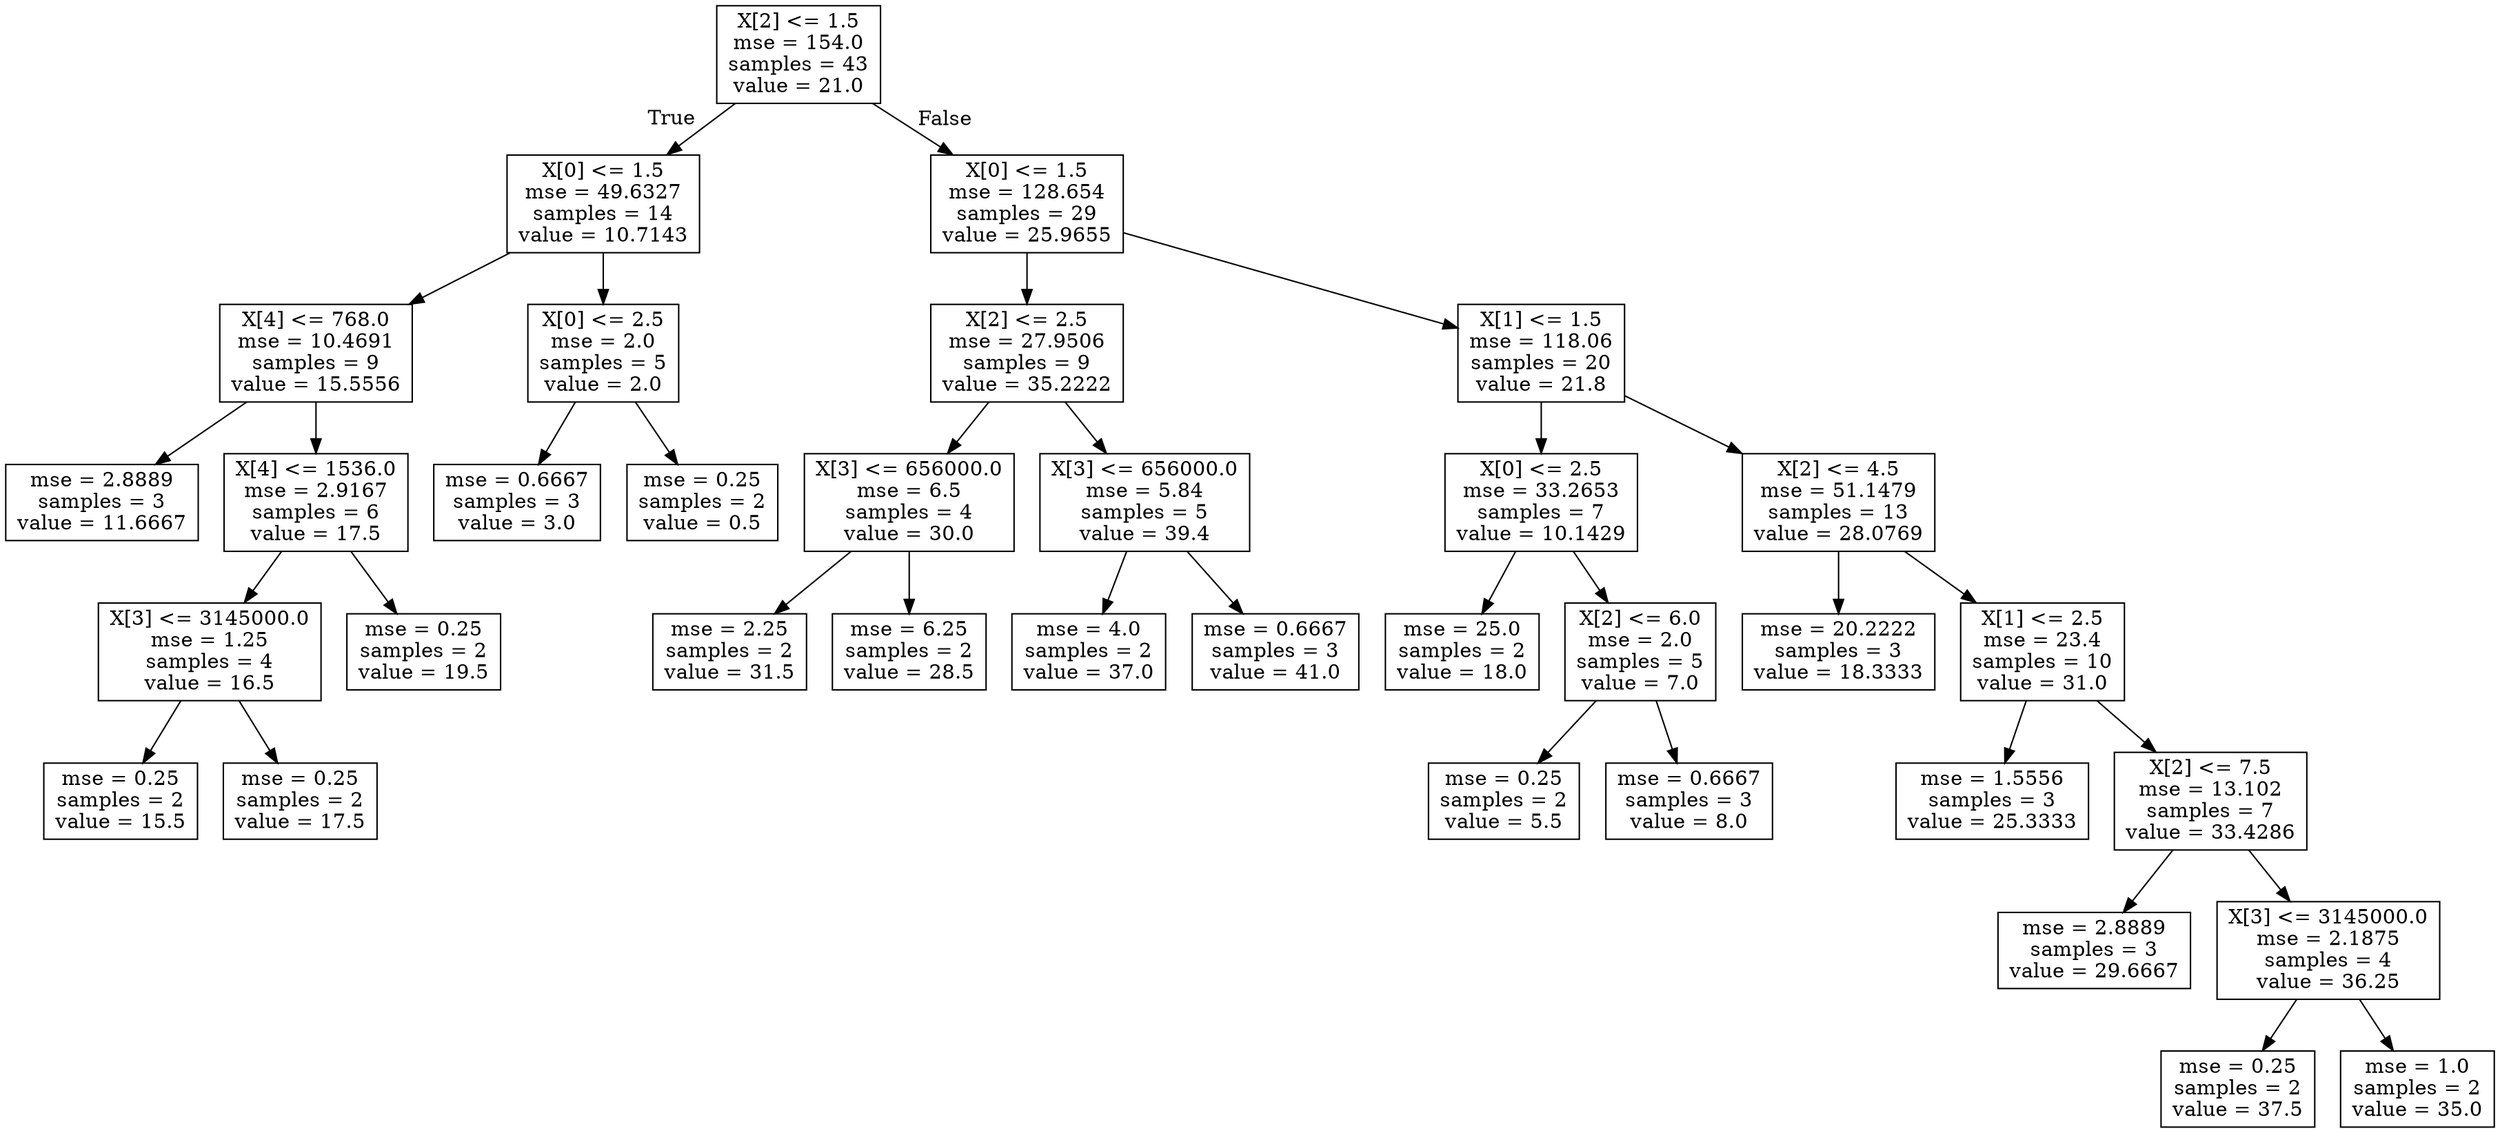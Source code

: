 digraph Tree {
node [shape=box] ;
0 [label="X[2] <= 1.5\nmse = 154.0\nsamples = 43\nvalue = 21.0"] ;
1 [label="X[0] <= 1.5\nmse = 49.6327\nsamples = 14\nvalue = 10.7143"] ;
0 -> 1 [labeldistance=2.5, labelangle=45, headlabel="True"] ;
2 [label="X[4] <= 768.0\nmse = 10.4691\nsamples = 9\nvalue = 15.5556"] ;
1 -> 2 ;
3 [label="mse = 2.8889\nsamples = 3\nvalue = 11.6667"] ;
2 -> 3 ;
4 [label="X[4] <= 1536.0\nmse = 2.9167\nsamples = 6\nvalue = 17.5"] ;
2 -> 4 ;
5 [label="X[3] <= 3145000.0\nmse = 1.25\nsamples = 4\nvalue = 16.5"] ;
4 -> 5 ;
6 [label="mse = 0.25\nsamples = 2\nvalue = 15.5"] ;
5 -> 6 ;
7 [label="mse = 0.25\nsamples = 2\nvalue = 17.5"] ;
5 -> 7 ;
8 [label="mse = 0.25\nsamples = 2\nvalue = 19.5"] ;
4 -> 8 ;
9 [label="X[0] <= 2.5\nmse = 2.0\nsamples = 5\nvalue = 2.0"] ;
1 -> 9 ;
10 [label="mse = 0.6667\nsamples = 3\nvalue = 3.0"] ;
9 -> 10 ;
11 [label="mse = 0.25\nsamples = 2\nvalue = 0.5"] ;
9 -> 11 ;
12 [label="X[0] <= 1.5\nmse = 128.654\nsamples = 29\nvalue = 25.9655"] ;
0 -> 12 [labeldistance=2.5, labelangle=-45, headlabel="False"] ;
13 [label="X[2] <= 2.5\nmse = 27.9506\nsamples = 9\nvalue = 35.2222"] ;
12 -> 13 ;
14 [label="X[3] <= 656000.0\nmse = 6.5\nsamples = 4\nvalue = 30.0"] ;
13 -> 14 ;
15 [label="mse = 2.25\nsamples = 2\nvalue = 31.5"] ;
14 -> 15 ;
16 [label="mse = 6.25\nsamples = 2\nvalue = 28.5"] ;
14 -> 16 ;
17 [label="X[3] <= 656000.0\nmse = 5.84\nsamples = 5\nvalue = 39.4"] ;
13 -> 17 ;
18 [label="mse = 4.0\nsamples = 2\nvalue = 37.0"] ;
17 -> 18 ;
19 [label="mse = 0.6667\nsamples = 3\nvalue = 41.0"] ;
17 -> 19 ;
20 [label="X[1] <= 1.5\nmse = 118.06\nsamples = 20\nvalue = 21.8"] ;
12 -> 20 ;
21 [label="X[0] <= 2.5\nmse = 33.2653\nsamples = 7\nvalue = 10.1429"] ;
20 -> 21 ;
22 [label="mse = 25.0\nsamples = 2\nvalue = 18.0"] ;
21 -> 22 ;
23 [label="X[2] <= 6.0\nmse = 2.0\nsamples = 5\nvalue = 7.0"] ;
21 -> 23 ;
24 [label="mse = 0.25\nsamples = 2\nvalue = 5.5"] ;
23 -> 24 ;
25 [label="mse = 0.6667\nsamples = 3\nvalue = 8.0"] ;
23 -> 25 ;
26 [label="X[2] <= 4.5\nmse = 51.1479\nsamples = 13\nvalue = 28.0769"] ;
20 -> 26 ;
27 [label="mse = 20.2222\nsamples = 3\nvalue = 18.3333"] ;
26 -> 27 ;
28 [label="X[1] <= 2.5\nmse = 23.4\nsamples = 10\nvalue = 31.0"] ;
26 -> 28 ;
29 [label="mse = 1.5556\nsamples = 3\nvalue = 25.3333"] ;
28 -> 29 ;
30 [label="X[2] <= 7.5\nmse = 13.102\nsamples = 7\nvalue = 33.4286"] ;
28 -> 30 ;
31 [label="mse = 2.8889\nsamples = 3\nvalue = 29.6667"] ;
30 -> 31 ;
32 [label="X[3] <= 3145000.0\nmse = 2.1875\nsamples = 4\nvalue = 36.25"] ;
30 -> 32 ;
33 [label="mse = 0.25\nsamples = 2\nvalue = 37.5"] ;
32 -> 33 ;
34 [label="mse = 1.0\nsamples = 2\nvalue = 35.0"] ;
32 -> 34 ;
}